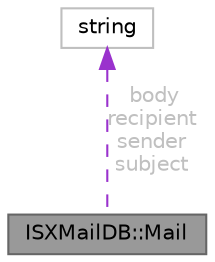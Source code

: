 digraph "ISXMailDB::Mail"
{
 // LATEX_PDF_SIZE
  bgcolor="transparent";
  edge [fontname=Helvetica,fontsize=10,labelfontname=Helvetica,labelfontsize=10];
  node [fontname=Helvetica,fontsize=10,shape=box,height=0.2,width=0.4];
  Node1 [id="Node000001",label="ISXMailDB::Mail",height=0.2,width=0.4,color="gray40", fillcolor="grey60", style="filled", fontcolor="black",tooltip="Represents an email with a recipient, sender, subject, and body."];
  Node2 -> Node1 [id="edge1_Node000001_Node000002",dir="back",color="darkorchid3",style="dashed",tooltip=" ",label=" body\nrecipient\nsender\nsubject",fontcolor="grey" ];
  Node2 [id="Node000002",label="string",height=0.2,width=0.4,color="grey75", fillcolor="white", style="filled",tooltip=" "];
}

